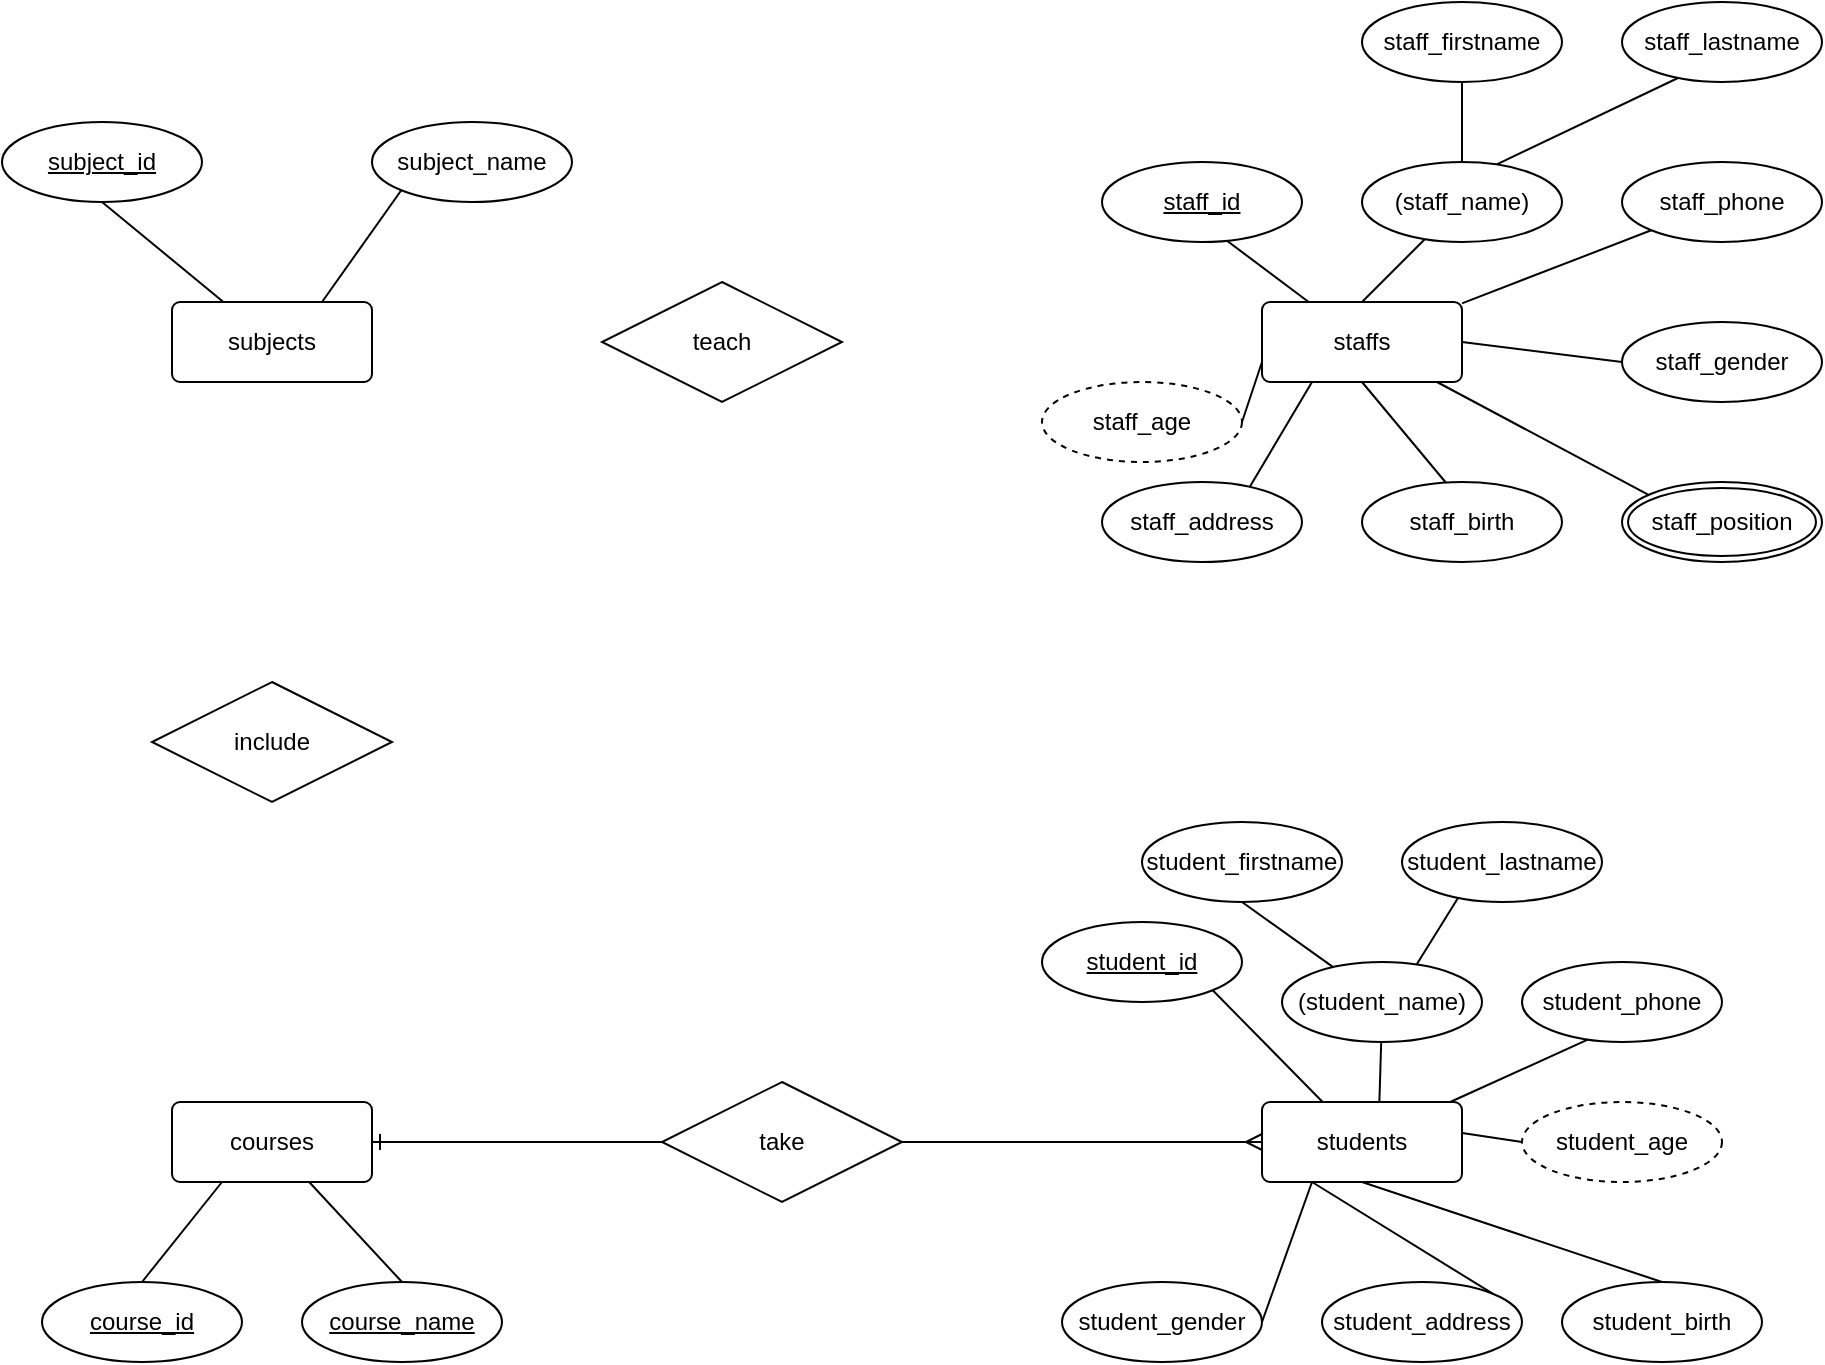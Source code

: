 <mxfile version="20.5.3" type="github">
  <diagram id="R2lEEEUBdFMjLlhIrx00" name="Page-1">
    <mxGraphModel dx="680" dy="410" grid="1" gridSize="10" guides="1" tooltips="1" connect="1" arrows="1" fold="1" page="1" pageScale="1" pageWidth="1200" pageHeight="1600" math="0" shadow="0" extFonts="Permanent Marker^https://fonts.googleapis.com/css?family=Permanent+Marker">
      <root>
        <mxCell id="0" />
        <mxCell id="1" parent="0" />
        <mxCell id="-RiXx9IOLwMkelzJSr5v-51" value="staffs" style="rounded=1;arcSize=10;whiteSpace=wrap;html=1;align=center;" vertex="1" parent="1">
          <mxGeometry x="840" y="270" width="100" height="40" as="geometry" />
        </mxCell>
        <mxCell id="-RiXx9IOLwMkelzJSr5v-71" value="" style="endArrow=none;html=1;rounded=0;" edge="1" parent="1" target="-RiXx9IOLwMkelzJSr5v-51">
          <mxGeometry relative="1" as="geometry">
            <mxPoint x="810" y="230" as="sourcePoint" />
            <mxPoint x="890" y="280" as="targetPoint" />
          </mxGeometry>
        </mxCell>
        <mxCell id="-RiXx9IOLwMkelzJSr5v-72" value="" style="endArrow=none;html=1;rounded=0;entryX=0.5;entryY=0;entryDx=0;entryDy=0;" edge="1" parent="1" target="-RiXx9IOLwMkelzJSr5v-51">
          <mxGeometry relative="1" as="geometry">
            <mxPoint x="930" y="230" as="sourcePoint" />
            <mxPoint x="930" y="280" as="targetPoint" />
          </mxGeometry>
        </mxCell>
        <mxCell id="-RiXx9IOLwMkelzJSr5v-73" value="" style="endArrow=none;html=1;rounded=0;exitX=0;exitY=1;exitDx=0;exitDy=0;" edge="1" parent="1" source="-RiXx9IOLwMkelzJSr5v-87" target="-RiXx9IOLwMkelzJSr5v-51">
          <mxGeometry relative="1" as="geometry">
            <mxPoint x="1045.007" y="227.322" as="sourcePoint" />
            <mxPoint x="990" y="280" as="targetPoint" />
          </mxGeometry>
        </mxCell>
        <mxCell id="-RiXx9IOLwMkelzJSr5v-75" value="" style="endArrow=none;html=1;rounded=0;exitX=0.25;exitY=1;exitDx=0;exitDy=0;" edge="1" parent="1" source="-RiXx9IOLwMkelzJSr5v-51">
          <mxGeometry relative="1" as="geometry">
            <mxPoint x="890" y="310" as="sourcePoint" />
            <mxPoint x="828.57" y="371.43" as="targetPoint" />
          </mxGeometry>
        </mxCell>
        <mxCell id="-RiXx9IOLwMkelzJSr5v-77" value="" style="endArrow=none;html=1;rounded=0;" edge="1" parent="1" source="-RiXx9IOLwMkelzJSr5v-51">
          <mxGeometry relative="1" as="geometry">
            <mxPoint x="1030" y="330" as="sourcePoint" />
            <mxPoint x="1044.986" y="372.683" as="targetPoint" />
          </mxGeometry>
        </mxCell>
        <mxCell id="-RiXx9IOLwMkelzJSr5v-78" value="" style="endArrow=none;html=1;rounded=0;entryX=0.4;entryY=0;entryDx=0;entryDy=0;entryPerimeter=0;exitX=0.5;exitY=1;exitDx=0;exitDy=0;" edge="1" parent="1" source="-RiXx9IOLwMkelzJSr5v-51">
          <mxGeometry relative="1" as="geometry">
            <mxPoint x="930" y="340" as="sourcePoint" />
            <mxPoint x="940" y="370" as="targetPoint" />
          </mxGeometry>
        </mxCell>
        <mxCell id="-RiXx9IOLwMkelzJSr5v-81" value="staff_position" style="ellipse;shape=doubleEllipse;margin=3;whiteSpace=wrap;html=1;align=center;" vertex="1" parent="1">
          <mxGeometry x="1020" y="360" width="100" height="40" as="geometry" />
        </mxCell>
        <mxCell id="-RiXx9IOLwMkelzJSr5v-85" value="staff_id" style="ellipse;whiteSpace=wrap;html=1;align=center;fontStyle=4;" vertex="1" parent="1">
          <mxGeometry x="760" y="200" width="100" height="40" as="geometry" />
        </mxCell>
        <mxCell id="-RiXx9IOLwMkelzJSr5v-86" value="(staff_name)" style="ellipse;whiteSpace=wrap;html=1;align=center;" vertex="1" parent="1">
          <mxGeometry x="890" y="200" width="100" height="40" as="geometry" />
        </mxCell>
        <mxCell id="-RiXx9IOLwMkelzJSr5v-87" value="staff_phone" style="ellipse;whiteSpace=wrap;html=1;align=center;" vertex="1" parent="1">
          <mxGeometry x="1020" y="200" width="100" height="40" as="geometry" />
        </mxCell>
        <mxCell id="-RiXx9IOLwMkelzJSr5v-88" value="staff_address" style="ellipse;whiteSpace=wrap;html=1;align=center;" vertex="1" parent="1">
          <mxGeometry x="760" y="360" width="100" height="40" as="geometry" />
        </mxCell>
        <mxCell id="-RiXx9IOLwMkelzJSr5v-89" value="staff_birth" style="ellipse;whiteSpace=wrap;html=1;align=center;" vertex="1" parent="1">
          <mxGeometry x="890" y="360" width="100" height="40" as="geometry" />
        </mxCell>
        <mxCell id="-RiXx9IOLwMkelzJSr5v-90" value="staff_firstname" style="ellipse;whiteSpace=wrap;html=1;align=center;" vertex="1" parent="1">
          <mxGeometry x="890" y="120" width="100" height="40" as="geometry" />
        </mxCell>
        <mxCell id="-RiXx9IOLwMkelzJSr5v-91" value="staff_lastname" style="ellipse;whiteSpace=wrap;html=1;align=center;" vertex="1" parent="1">
          <mxGeometry x="1020" y="120" width="100" height="40" as="geometry" />
        </mxCell>
        <mxCell id="-RiXx9IOLwMkelzJSr5v-92" value="" style="endArrow=none;html=1;rounded=0;exitX=0.5;exitY=1;exitDx=0;exitDy=0;" edge="1" parent="1" source="-RiXx9IOLwMkelzJSr5v-90" target="-RiXx9IOLwMkelzJSr5v-86">
          <mxGeometry relative="1" as="geometry">
            <mxPoint x="860" y="140" as="sourcePoint" />
            <mxPoint x="1020" y="140" as="targetPoint" />
          </mxGeometry>
        </mxCell>
        <mxCell id="-RiXx9IOLwMkelzJSr5v-93" value="" style="endArrow=none;html=1;rounded=0;exitX=0.28;exitY=0.95;exitDx=0;exitDy=0;exitPerimeter=0;entryX=0.674;entryY=0.029;entryDx=0;entryDy=0;entryPerimeter=0;" edge="1" parent="1" source="-RiXx9IOLwMkelzJSr5v-91" target="-RiXx9IOLwMkelzJSr5v-86">
          <mxGeometry relative="1" as="geometry">
            <mxPoint x="960" y="160" as="sourcePoint" />
            <mxPoint x="960" y="190" as="targetPoint" />
          </mxGeometry>
        </mxCell>
        <mxCell id="-RiXx9IOLwMkelzJSr5v-110" value="students" style="rounded=1;arcSize=10;whiteSpace=wrap;html=1;align=center;" vertex="1" parent="1">
          <mxGeometry x="840" y="670" width="100" height="40" as="geometry" />
        </mxCell>
        <mxCell id="-RiXx9IOLwMkelzJSr5v-111" value="" style="endArrow=none;html=1;rounded=0;exitX=1;exitY=1;exitDx=0;exitDy=0;" edge="1" parent="1" target="-RiXx9IOLwMkelzJSr5v-110" source="-RiXx9IOLwMkelzJSr5v-118">
          <mxGeometry relative="1" as="geometry">
            <mxPoint x="780" y="630" as="sourcePoint" />
            <mxPoint x="860" y="680" as="targetPoint" />
          </mxGeometry>
        </mxCell>
        <mxCell id="-RiXx9IOLwMkelzJSr5v-112" value="" style="endArrow=none;html=1;rounded=0;entryX=0.587;entryY=-0.006;entryDx=0;entryDy=0;entryPerimeter=0;startArrow=none;" edge="1" parent="1" source="-RiXx9IOLwMkelzJSr5v-119" target="-RiXx9IOLwMkelzJSr5v-110">
          <mxGeometry relative="1" as="geometry">
            <mxPoint x="900" y="630" as="sourcePoint" />
            <mxPoint x="900" y="680" as="targetPoint" />
          </mxGeometry>
        </mxCell>
        <mxCell id="-RiXx9IOLwMkelzJSr5v-113" value="" style="endArrow=none;html=1;rounded=0;exitX=0.345;exitY=0.952;exitDx=0;exitDy=0;exitPerimeter=0;" edge="1" parent="1" target="-RiXx9IOLwMkelzJSr5v-110" source="-RiXx9IOLwMkelzJSr5v-120">
          <mxGeometry relative="1" as="geometry">
            <mxPoint x="1015.007" y="627.322" as="sourcePoint" />
            <mxPoint x="960" y="680" as="targetPoint" />
          </mxGeometry>
        </mxCell>
        <mxCell id="-RiXx9IOLwMkelzJSr5v-114" value="" style="endArrow=none;html=1;rounded=0;exitX=0.25;exitY=1;exitDx=0;exitDy=0;entryX=1;entryY=0;entryDx=0;entryDy=0;" edge="1" parent="1" source="-RiXx9IOLwMkelzJSr5v-110" target="-RiXx9IOLwMkelzJSr5v-121">
          <mxGeometry relative="1" as="geometry">
            <mxPoint x="860" y="710" as="sourcePoint" />
            <mxPoint x="798.57" y="771.43" as="targetPoint" />
          </mxGeometry>
        </mxCell>
        <mxCell id="-RiXx9IOLwMkelzJSr5v-116" value="" style="endArrow=none;html=1;rounded=0;entryX=0.5;entryY=0;entryDx=0;entryDy=0;exitX=0.5;exitY=1;exitDx=0;exitDy=0;" edge="1" parent="1" source="-RiXx9IOLwMkelzJSr5v-110" target="-RiXx9IOLwMkelzJSr5v-122">
          <mxGeometry relative="1" as="geometry">
            <mxPoint x="900" y="740" as="sourcePoint" />
            <mxPoint x="910" y="770" as="targetPoint" />
          </mxGeometry>
        </mxCell>
        <mxCell id="-RiXx9IOLwMkelzJSr5v-118" value="student_id" style="ellipse;whiteSpace=wrap;html=1;align=center;fontStyle=4;" vertex="1" parent="1">
          <mxGeometry x="730" y="580" width="100" height="40" as="geometry" />
        </mxCell>
        <mxCell id="-RiXx9IOLwMkelzJSr5v-120" value="student_phone" style="ellipse;whiteSpace=wrap;html=1;align=center;" vertex="1" parent="1">
          <mxGeometry x="970" y="600" width="100" height="40" as="geometry" />
        </mxCell>
        <mxCell id="-RiXx9IOLwMkelzJSr5v-121" value="student_address" style="ellipse;whiteSpace=wrap;html=1;align=center;" vertex="1" parent="1">
          <mxGeometry x="870" y="760" width="100" height="40" as="geometry" />
        </mxCell>
        <mxCell id="-RiXx9IOLwMkelzJSr5v-122" value="student_birth" style="ellipse;whiteSpace=wrap;html=1;align=center;" vertex="1" parent="1">
          <mxGeometry x="990" y="760" width="100" height="40" as="geometry" />
        </mxCell>
        <mxCell id="-RiXx9IOLwMkelzJSr5v-123" value="student_firstname" style="ellipse;whiteSpace=wrap;html=1;align=center;" vertex="1" parent="1">
          <mxGeometry x="780" y="530" width="100" height="40" as="geometry" />
        </mxCell>
        <mxCell id="-RiXx9IOLwMkelzJSr5v-124" value="student_lastname" style="ellipse;whiteSpace=wrap;html=1;align=center;" vertex="1" parent="1">
          <mxGeometry x="910" y="530" width="100" height="40" as="geometry" />
        </mxCell>
        <mxCell id="-RiXx9IOLwMkelzJSr5v-125" value="" style="endArrow=none;html=1;rounded=0;exitX=0.5;exitY=1;exitDx=0;exitDy=0;" edge="1" parent="1" source="-RiXx9IOLwMkelzJSr5v-123" target="-RiXx9IOLwMkelzJSr5v-119">
          <mxGeometry relative="1" as="geometry">
            <mxPoint x="830" y="540" as="sourcePoint" />
            <mxPoint x="990" y="540" as="targetPoint" />
          </mxGeometry>
        </mxCell>
        <mxCell id="-RiXx9IOLwMkelzJSr5v-126" value="" style="endArrow=none;html=1;rounded=0;exitX=0.28;exitY=0.95;exitDx=0;exitDy=0;exitPerimeter=0;entryX=0.674;entryY=0.029;entryDx=0;entryDy=0;entryPerimeter=0;" edge="1" parent="1" source="-RiXx9IOLwMkelzJSr5v-124" target="-RiXx9IOLwMkelzJSr5v-119">
          <mxGeometry relative="1" as="geometry">
            <mxPoint x="930" y="560" as="sourcePoint" />
            <mxPoint x="930" y="590" as="targetPoint" />
          </mxGeometry>
        </mxCell>
        <mxCell id="-RiXx9IOLwMkelzJSr5v-127" value="student_age" style="ellipse;whiteSpace=wrap;html=1;align=center;dashed=1;" vertex="1" parent="1">
          <mxGeometry x="970" y="670" width="100" height="40" as="geometry" />
        </mxCell>
        <mxCell id="-RiXx9IOLwMkelzJSr5v-128" value="" style="endArrow=none;html=1;rounded=0;entryX=1.001;entryY=0.388;entryDx=0;entryDy=0;exitX=0;exitY=0.5;exitDx=0;exitDy=0;entryPerimeter=0;" edge="1" parent="1" source="-RiXx9IOLwMkelzJSr5v-127" target="-RiXx9IOLwMkelzJSr5v-110">
          <mxGeometry relative="1" as="geometry">
            <mxPoint x="820" y="690" as="sourcePoint" />
            <mxPoint x="960" y="690" as="targetPoint" />
          </mxGeometry>
        </mxCell>
        <mxCell id="-RiXx9IOLwMkelzJSr5v-129" value="staff_age" style="ellipse;whiteSpace=wrap;html=1;align=center;dashed=1;" vertex="1" parent="1">
          <mxGeometry x="730" y="310" width="100" height="40" as="geometry" />
        </mxCell>
        <mxCell id="-RiXx9IOLwMkelzJSr5v-130" value="" style="endArrow=none;html=1;rounded=0;entryX=0;entryY=0.75;entryDx=0;entryDy=0;exitX=1;exitY=0.5;exitDx=0;exitDy=0;" edge="1" parent="1" source="-RiXx9IOLwMkelzJSr5v-129" target="-RiXx9IOLwMkelzJSr5v-51">
          <mxGeometry relative="1" as="geometry">
            <mxPoint x="855" y="290" as="sourcePoint" />
            <mxPoint x="890" y="300" as="targetPoint" />
          </mxGeometry>
        </mxCell>
        <mxCell id="-RiXx9IOLwMkelzJSr5v-119" value="(student_name)" style="ellipse;whiteSpace=wrap;html=1;align=center;" vertex="1" parent="1">
          <mxGeometry x="850" y="600" width="100" height="40" as="geometry" />
        </mxCell>
        <mxCell id="-RiXx9IOLwMkelzJSr5v-137" value="courses" style="rounded=1;arcSize=10;whiteSpace=wrap;html=1;align=center;" vertex="1" parent="1">
          <mxGeometry x="295" y="670" width="100" height="40" as="geometry" />
        </mxCell>
        <mxCell id="-RiXx9IOLwMkelzJSr5v-138" value="course_id" style="ellipse;whiteSpace=wrap;html=1;align=center;fontStyle=4;" vertex="1" parent="1">
          <mxGeometry x="230" y="760" width="100" height="40" as="geometry" />
        </mxCell>
        <mxCell id="-RiXx9IOLwMkelzJSr5v-139" value="course_name" style="ellipse;whiteSpace=wrap;html=1;align=center;fontStyle=4;" vertex="1" parent="1">
          <mxGeometry x="360" y="760" width="100" height="40" as="geometry" />
        </mxCell>
        <mxCell id="-RiXx9IOLwMkelzJSr5v-141" value="" style="endArrow=none;html=1;rounded=0;exitX=0.5;exitY=0;exitDx=0;exitDy=0;entryX=0.25;entryY=1;entryDx=0;entryDy=0;" edge="1" parent="1" source="-RiXx9IOLwMkelzJSr5v-138" target="-RiXx9IOLwMkelzJSr5v-137">
          <mxGeometry relative="1" as="geometry">
            <mxPoint x="220" y="700" as="sourcePoint" />
            <mxPoint x="360" y="700" as="targetPoint" />
          </mxGeometry>
        </mxCell>
        <mxCell id="-RiXx9IOLwMkelzJSr5v-142" value="" style="endArrow=none;html=1;rounded=0;exitX=0.5;exitY=0;exitDx=0;exitDy=0;" edge="1" parent="1" source="-RiXx9IOLwMkelzJSr5v-139" target="-RiXx9IOLwMkelzJSr5v-137">
          <mxGeometry relative="1" as="geometry">
            <mxPoint x="480" y="660" as="sourcePoint" />
            <mxPoint x="640" y="660" as="targetPoint" />
          </mxGeometry>
        </mxCell>
        <mxCell id="-RiXx9IOLwMkelzJSr5v-143" value="staff_gender" style="ellipse;whiteSpace=wrap;html=1;align=center;" vertex="1" parent="1">
          <mxGeometry x="1020" y="280" width="100" height="40" as="geometry" />
        </mxCell>
        <mxCell id="-RiXx9IOLwMkelzJSr5v-144" value="" style="endArrow=none;html=1;rounded=0;exitX=1;exitY=0.5;exitDx=0;exitDy=0;entryX=0;entryY=0.5;entryDx=0;entryDy=0;" edge="1" parent="1" source="-RiXx9IOLwMkelzJSr5v-51" target="-RiXx9IOLwMkelzJSr5v-143">
          <mxGeometry relative="1" as="geometry">
            <mxPoint x="1055" y="260" as="sourcePoint" />
            <mxPoint x="1215" y="260" as="targetPoint" />
          </mxGeometry>
        </mxCell>
        <mxCell id="-RiXx9IOLwMkelzJSr5v-145" value="student_gender" style="ellipse;whiteSpace=wrap;html=1;align=center;" vertex="1" parent="1">
          <mxGeometry x="740" y="760" width="100" height="40" as="geometry" />
        </mxCell>
        <mxCell id="-RiXx9IOLwMkelzJSr5v-146" value="" style="endArrow=none;html=1;rounded=0;exitX=1;exitY=0.5;exitDx=0;exitDy=0;entryX=0.25;entryY=1;entryDx=0;entryDy=0;" edge="1" parent="1" source="-RiXx9IOLwMkelzJSr5v-145" target="-RiXx9IOLwMkelzJSr5v-110">
          <mxGeometry relative="1" as="geometry">
            <mxPoint x="810" y="690" as="sourcePoint" />
            <mxPoint x="830" y="690" as="targetPoint" />
          </mxGeometry>
        </mxCell>
        <mxCell id="-RiXx9IOLwMkelzJSr5v-147" value="subjects" style="rounded=1;arcSize=10;whiteSpace=wrap;html=1;align=center;" vertex="1" parent="1">
          <mxGeometry x="295" y="270" width="100" height="40" as="geometry" />
        </mxCell>
        <mxCell id="-RiXx9IOLwMkelzJSr5v-148" value="subject_id" style="ellipse;whiteSpace=wrap;html=1;align=center;fontStyle=4" vertex="1" parent="1">
          <mxGeometry x="210" y="180" width="100" height="40" as="geometry" />
        </mxCell>
        <mxCell id="-RiXx9IOLwMkelzJSr5v-149" value="subject_name" style="ellipse;whiteSpace=wrap;html=1;align=center;" vertex="1" parent="1">
          <mxGeometry x="395" y="180" width="100" height="40" as="geometry" />
        </mxCell>
        <mxCell id="-RiXx9IOLwMkelzJSr5v-151" value="" style="endArrow=none;html=1;rounded=0;entryX=0.5;entryY=1;entryDx=0;entryDy=0;" edge="1" parent="1" source="-RiXx9IOLwMkelzJSr5v-147" target="-RiXx9IOLwMkelzJSr5v-148">
          <mxGeometry relative="1" as="geometry">
            <mxPoint x="265" y="330" as="sourcePoint" />
            <mxPoint x="425" y="330" as="targetPoint" />
          </mxGeometry>
        </mxCell>
        <mxCell id="-RiXx9IOLwMkelzJSr5v-153" value="" style="endArrow=none;html=1;rounded=0;exitX=0.75;exitY=0;exitDx=0;exitDy=0;entryX=0;entryY=1;entryDx=0;entryDy=0;" edge="1" parent="1" source="-RiXx9IOLwMkelzJSr5v-147" target="-RiXx9IOLwMkelzJSr5v-149">
          <mxGeometry relative="1" as="geometry">
            <mxPoint x="345" y="330" as="sourcePoint" />
            <mxPoint x="505" y="330" as="targetPoint" />
          </mxGeometry>
        </mxCell>
        <mxCell id="-RiXx9IOLwMkelzJSr5v-159" value="teach" style="shape=rhombus;perimeter=rhombusPerimeter;whiteSpace=wrap;html=1;align=center;" vertex="1" parent="1">
          <mxGeometry x="510" y="260" width="120" height="60" as="geometry" />
        </mxCell>
        <mxCell id="-RiXx9IOLwMkelzJSr5v-166" value="include" style="shape=rhombus;perimeter=rhombusPerimeter;whiteSpace=wrap;html=1;align=center;" vertex="1" parent="1">
          <mxGeometry x="285" y="460" width="120" height="60" as="geometry" />
        </mxCell>
        <mxCell id="-RiXx9IOLwMkelzJSr5v-170" value="take" style="shape=rhombus;perimeter=rhombusPerimeter;whiteSpace=wrap;html=1;align=center;" vertex="1" parent="1">
          <mxGeometry x="540" y="660" width="120" height="60" as="geometry" />
        </mxCell>
        <mxCell id="-RiXx9IOLwMkelzJSr5v-182" value="" style="edgeStyle=entityRelationEdgeStyle;fontSize=12;html=1;endArrow=ERmany;rounded=0;entryX=0;entryY=0.5;entryDx=0;entryDy=0;exitX=1;exitY=0.5;exitDx=0;exitDy=0;" edge="1" parent="1" source="-RiXx9IOLwMkelzJSr5v-170" target="-RiXx9IOLwMkelzJSr5v-110">
          <mxGeometry width="100" height="100" relative="1" as="geometry">
            <mxPoint x="620" y="710" as="sourcePoint" />
            <mxPoint x="720" y="610" as="targetPoint" />
          </mxGeometry>
        </mxCell>
        <mxCell id="-RiXx9IOLwMkelzJSr5v-183" value="" style="edgeStyle=entityRelationEdgeStyle;fontSize=12;html=1;endArrow=ERone;endFill=1;rounded=0;entryX=1;entryY=0.5;entryDx=0;entryDy=0;exitX=0;exitY=0.5;exitDx=0;exitDy=0;" edge="1" parent="1" source="-RiXx9IOLwMkelzJSr5v-170" target="-RiXx9IOLwMkelzJSr5v-137">
          <mxGeometry width="100" height="100" relative="1" as="geometry">
            <mxPoint x="450" y="650" as="sourcePoint" />
            <mxPoint x="540" y="570" as="targetPoint" />
          </mxGeometry>
        </mxCell>
      </root>
    </mxGraphModel>
  </diagram>
</mxfile>
